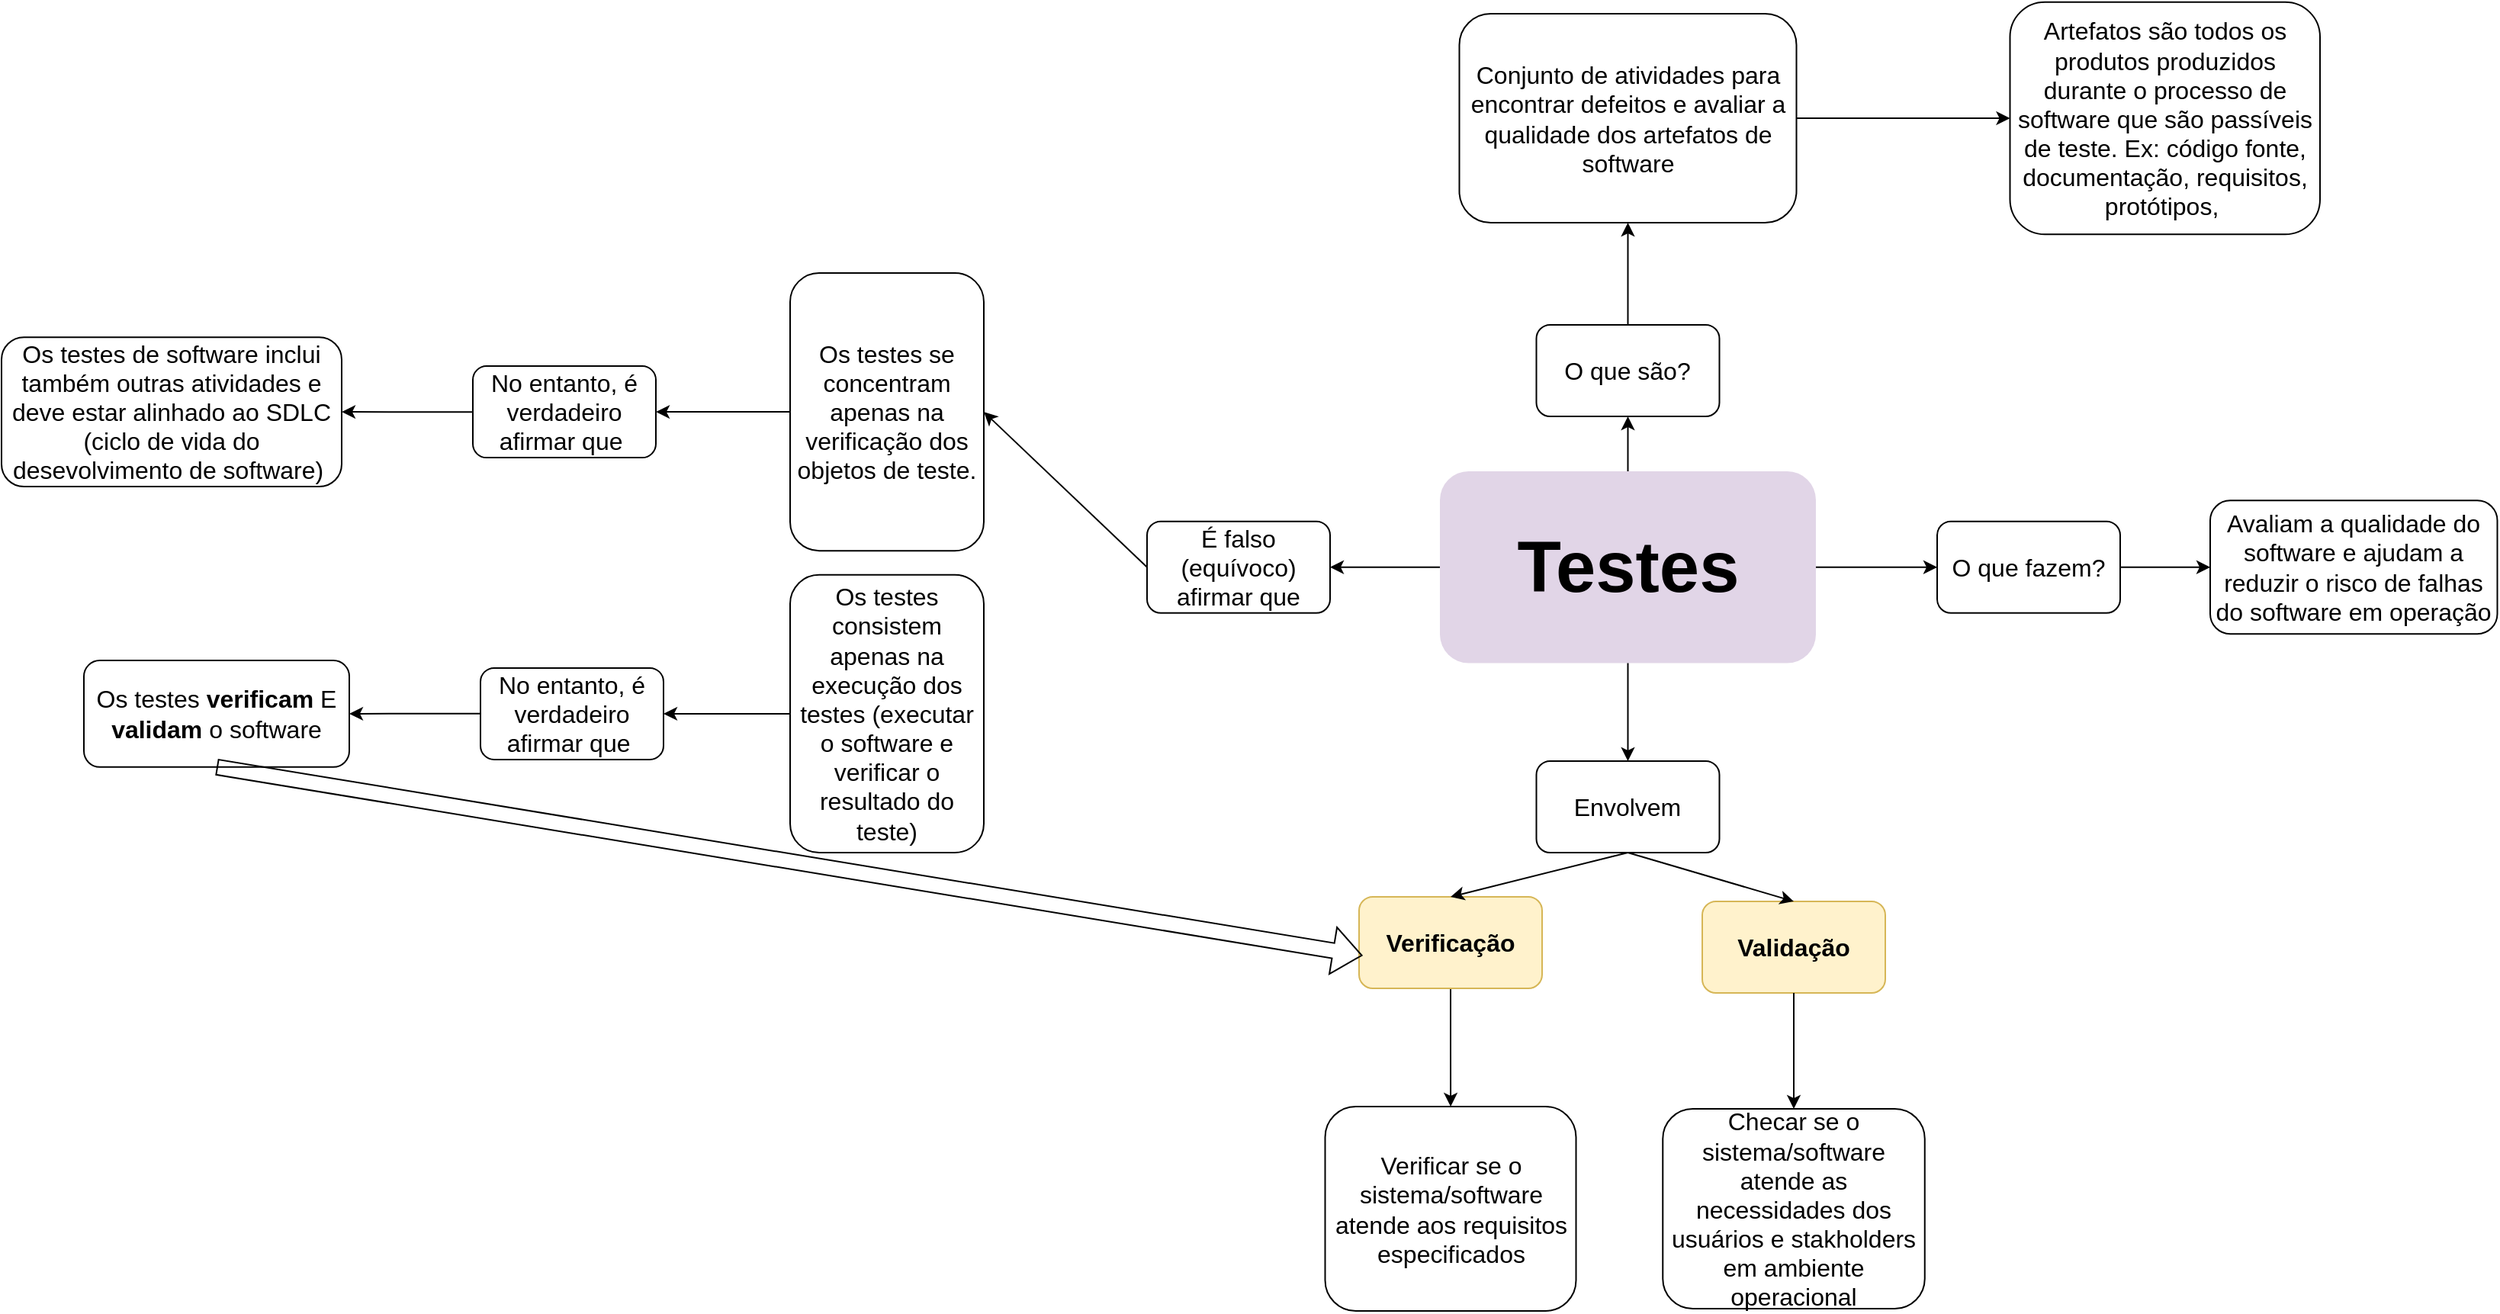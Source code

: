 <mxfile version="22.1.4" type="github">
  <diagram name="Subtopico1.1" id="Wj8ztN7IJlX-EeW_X8ED">
    <mxGraphModel dx="2816" dy="861" grid="0" gridSize="10" guides="1" tooltips="1" connect="1" arrows="1" fold="1" page="1" pageScale="1" pageWidth="1169" pageHeight="827" math="0" shadow="0">
      <root>
        <mxCell id="0" />
        <mxCell id="1" parent="0" />
        <mxCell id="Rf-HTqd8Ef8qsDdukX3X-1" style="edgeStyle=orthogonalEdgeStyle;rounded=0;orthogonalLoop=1;jettySize=auto;html=1;entryX=0.5;entryY=1;entryDx=0;entryDy=0;fontSize=16;" edge="1" parent="1" source="Rf-HTqd8Ef8qsDdukX3X-2" target="Rf-HTqd8Ef8qsDdukX3X-4">
          <mxGeometry relative="1" as="geometry">
            <mxPoint x="614.25" y="331.25" as="targetPoint" />
          </mxGeometry>
        </mxCell>
        <mxCell id="Rf-HTqd8Ef8qsDdukX3X-14" value="" style="edgeStyle=orthogonalEdgeStyle;rounded=0;orthogonalLoop=1;jettySize=auto;html=1;fontSize=16;entryX=0;entryY=0.5;entryDx=0;entryDy=0;" edge="1" parent="1" source="Rf-HTqd8Ef8qsDdukX3X-2" target="Rf-HTqd8Ef8qsDdukX3X-29">
          <mxGeometry relative="1" as="geometry">
            <mxPoint x="807.25" y="435.9" as="targetPoint" />
          </mxGeometry>
        </mxCell>
        <mxCell id="Rf-HTqd8Ef8qsDdukX3X-32" style="edgeStyle=orthogonalEdgeStyle;rounded=0;orthogonalLoop=1;jettySize=auto;html=1;exitX=0;exitY=0.5;exitDx=0;exitDy=0;entryX=1;entryY=0.5;entryDx=0;entryDy=0;" edge="1" parent="1" source="Rf-HTqd8Ef8qsDdukX3X-2" target="Rf-HTqd8Ef8qsDdukX3X-33">
          <mxGeometry relative="1" as="geometry">
            <mxPoint x="352.115" y="436" as="targetPoint" />
          </mxGeometry>
        </mxCell>
        <mxCell id="Rf-HTqd8Ef8qsDdukX3X-2" value="&lt;font style=&quot;font-size: 47px;&quot;&gt;Testes&lt;/font&gt;" style="rounded=1;whiteSpace=wrap;html=1;fillColor=#e1d5e7;strokeColor=none;fontSize=47;fontStyle=1" vertex="1" parent="1">
          <mxGeometry x="426" y="373" width="246.5" height="125.75" as="geometry" />
        </mxCell>
        <mxCell id="Rf-HTqd8Ef8qsDdukX3X-3" value="" style="edgeStyle=orthogonalEdgeStyle;rounded=0;orthogonalLoop=1;jettySize=auto;html=1;fontSize=16;" edge="1" parent="1" source="Rf-HTqd8Ef8qsDdukX3X-4" target="Rf-HTqd8Ef8qsDdukX3X-6">
          <mxGeometry relative="1" as="geometry" />
        </mxCell>
        <mxCell id="Rf-HTqd8Ef8qsDdukX3X-4" value="O que são?" style="whiteSpace=wrap;html=1;rounded=1;fontSize=16;" vertex="1" parent="1">
          <mxGeometry x="489.25" y="277" width="120" height="60" as="geometry" />
        </mxCell>
        <mxCell id="Rf-HTqd8Ef8qsDdukX3X-5" value="" style="edgeStyle=orthogonalEdgeStyle;rounded=0;orthogonalLoop=1;jettySize=auto;html=1;fontSize=16;" edge="1" parent="1" source="Rf-HTqd8Ef8qsDdukX3X-6" target="Rf-HTqd8Ef8qsDdukX3X-7">
          <mxGeometry relative="1" as="geometry" />
        </mxCell>
        <mxCell id="Rf-HTqd8Ef8qsDdukX3X-6" value="Conjunto de atividades para encontrar defeitos e avaliar a qualidade dos artefatos de software" style="whiteSpace=wrap;html=1;rounded=1;fontSize=16;" vertex="1" parent="1">
          <mxGeometry x="438.75" y="73" width="221" height="137" as="geometry" />
        </mxCell>
        <mxCell id="Rf-HTqd8Ef8qsDdukX3X-7" value="Artefatos são todos os produtos produzidos durante o processo de software que são passíveis de teste. Ex: código fonte, documentação, requisitos, protótipos,&amp;nbsp;" style="whiteSpace=wrap;html=1;rounded=1;fontSize=16;" vertex="1" parent="1">
          <mxGeometry x="799.75" y="65.38" width="203.25" height="152.25" as="geometry" />
        </mxCell>
        <mxCell id="Rf-HTqd8Ef8qsDdukX3X-17" value="Envolvem" style="whiteSpace=wrap;html=1;rounded=1;fontSize=16;" vertex="1" parent="1">
          <mxGeometry x="489.25" y="563" width="120" height="60" as="geometry" />
        </mxCell>
        <mxCell id="Rf-HTqd8Ef8qsDdukX3X-19" value="" style="endArrow=classic;html=1;rounded=0;exitX=0.5;exitY=1;exitDx=0;exitDy=0;entryX=0.5;entryY=0;entryDx=0;entryDy=0;fontSize=16;" edge="1" parent="1" source="Rf-HTqd8Ef8qsDdukX3X-2" target="Rf-HTqd8Ef8qsDdukX3X-17">
          <mxGeometry width="50" height="50" relative="1" as="geometry">
            <mxPoint x="573.75" y="605" as="sourcePoint" />
            <mxPoint x="623.75" y="555" as="targetPoint" />
          </mxGeometry>
        </mxCell>
        <mxCell id="Rf-HTqd8Ef8qsDdukX3X-25" value="" style="edgeStyle=orthogonalEdgeStyle;rounded=0;orthogonalLoop=1;jettySize=auto;html=1;" edge="1" parent="1" source="Rf-HTqd8Ef8qsDdukX3X-20" target="Rf-HTqd8Ef8qsDdukX3X-24">
          <mxGeometry relative="1" as="geometry" />
        </mxCell>
        <mxCell id="Rf-HTqd8Ef8qsDdukX3X-20" value="&lt;b&gt;Verificação&lt;/b&gt;" style="whiteSpace=wrap;html=1;rounded=1;fontSize=16;fillColor=#fff2cc;strokeColor=#d6b656;" vertex="1" parent="1">
          <mxGeometry x="373" y="652" width="120" height="60" as="geometry" />
        </mxCell>
        <mxCell id="Rf-HTqd8Ef8qsDdukX3X-21" value="" style="endArrow=classic;html=1;rounded=0;entryX=0.5;entryY=0;entryDx=0;entryDy=0;exitX=0.5;exitY=1;exitDx=0;exitDy=0;fontSize=16;" edge="1" parent="1" target="Rf-HTqd8Ef8qsDdukX3X-20" source="Rf-HTqd8Ef8qsDdukX3X-17">
          <mxGeometry width="50" height="50" relative="1" as="geometry">
            <mxPoint x="549" y="620" as="sourcePoint" />
            <mxPoint x="623.75" y="682" as="targetPoint" />
          </mxGeometry>
        </mxCell>
        <mxCell id="Rf-HTqd8Ef8qsDdukX3X-22" value="&lt;b&gt;Validação&lt;/b&gt;" style="whiteSpace=wrap;html=1;rounded=1;fontSize=16;fillColor=#fff2cc;strokeColor=#d6b656;" vertex="1" parent="1">
          <mxGeometry x="598" y="655" width="120" height="60" as="geometry" />
        </mxCell>
        <mxCell id="Rf-HTqd8Ef8qsDdukX3X-23" value="" style="endArrow=classic;html=1;rounded=0;entryX=0.5;entryY=0;entryDx=0;entryDy=0;exitX=0.5;exitY=1;exitDx=0;exitDy=0;fontSize=16;" edge="1" parent="1" target="Rf-HTqd8Ef8qsDdukX3X-22" source="Rf-HTqd8Ef8qsDdukX3X-17">
          <mxGeometry width="50" height="50" relative="1" as="geometry">
            <mxPoint x="593.25" y="623" as="sourcePoint" />
            <mxPoint x="835.75" y="699" as="targetPoint" />
          </mxGeometry>
        </mxCell>
        <mxCell id="Rf-HTqd8Ef8qsDdukX3X-24" value="Verificar se o sistema/software atende aos requisitos especificados" style="whiteSpace=wrap;html=1;fontSize=16;rounded=1;" vertex="1" parent="1">
          <mxGeometry x="350.75" y="789.5" width="164.5" height="134" as="geometry" />
        </mxCell>
        <mxCell id="Rf-HTqd8Ef8qsDdukX3X-26" value="" style="edgeStyle=orthogonalEdgeStyle;rounded=0;orthogonalLoop=1;jettySize=auto;html=1;exitX=0.5;exitY=1;exitDx=0;exitDy=0;" edge="1" parent="1" target="Rf-HTqd8Ef8qsDdukX3X-27" source="Rf-HTqd8Ef8qsDdukX3X-22">
          <mxGeometry relative="1" as="geometry">
            <mxPoint x="665.5" y="721" as="sourcePoint" />
          </mxGeometry>
        </mxCell>
        <mxCell id="Rf-HTqd8Ef8qsDdukX3X-27" value="Checar se o sistema/software atende as necessidades dos usuários e stakholders em ambiente operacional" style="whiteSpace=wrap;html=1;fontSize=16;rounded=1;" vertex="1" parent="1">
          <mxGeometry x="572.13" y="791" width="171.75" height="131" as="geometry" />
        </mxCell>
        <mxCell id="Rf-HTqd8Ef8qsDdukX3X-28" value="Avaliam a qualidade do software e ajudam a reduzir o risco de falhas do software em operação" style="whiteSpace=wrap;html=1;rounded=1;fontSize=16;" vertex="1" parent="1">
          <mxGeometry x="931" y="392.13" width="188.25" height="87.5" as="geometry" />
        </mxCell>
        <mxCell id="Rf-HTqd8Ef8qsDdukX3X-30" style="edgeStyle=orthogonalEdgeStyle;rounded=0;orthogonalLoop=1;jettySize=auto;html=1;exitX=1;exitY=0.5;exitDx=0;exitDy=0;entryX=0;entryY=0.5;entryDx=0;entryDy=0;" edge="1" parent="1" source="Rf-HTqd8Ef8qsDdukX3X-29" target="Rf-HTqd8Ef8qsDdukX3X-28">
          <mxGeometry relative="1" as="geometry" />
        </mxCell>
        <mxCell id="Rf-HTqd8Ef8qsDdukX3X-29" value="O que fazem?" style="whiteSpace=wrap;html=1;rounded=1;fontSize=16;" vertex="1" parent="1">
          <mxGeometry x="752" y="405.87" width="120" height="60" as="geometry" />
        </mxCell>
        <mxCell id="Rf-HTqd8Ef8qsDdukX3X-33" value="É falso (equívoco) afirmar que" style="whiteSpace=wrap;html=1;rounded=1;fontSize=16;" vertex="1" parent="1">
          <mxGeometry x="234" y="405.88" width="120" height="60" as="geometry" />
        </mxCell>
        <mxCell id="Rf-HTqd8Ef8qsDdukX3X-47" style="edgeStyle=orthogonalEdgeStyle;rounded=0;orthogonalLoop=1;jettySize=auto;html=1;entryX=1;entryY=0.5;entryDx=0;entryDy=0;" edge="1" parent="1" source="Rf-HTqd8Ef8qsDdukX3X-34" target="Rf-HTqd8Ef8qsDdukX3X-42">
          <mxGeometry relative="1" as="geometry" />
        </mxCell>
        <mxCell id="Rf-HTqd8Ef8qsDdukX3X-34" value="Os testes consistem apenas na execução dos testes (executar o software e verificar o resultado do teste)" style="whiteSpace=wrap;html=1;fontSize=16;rounded=1;" vertex="1" parent="1">
          <mxGeometry y="440.88" width="127" height="182.12" as="geometry" />
        </mxCell>
        <mxCell id="Rf-HTqd8Ef8qsDdukX3X-37" value="" style="endArrow=classic;html=1;rounded=0;exitX=0;exitY=0.5;exitDx=0;exitDy=0;fontSize=16;entryX=1;entryY=0.5;entryDx=0;entryDy=0;" edge="1" parent="1" source="Rf-HTqd8Ef8qsDdukX3X-33" target="Rf-HTqd8Ef8qsDdukX3X-40">
          <mxGeometry width="50" height="50" relative="1" as="geometry">
            <mxPoint x="243" y="337" as="sourcePoint" />
            <mxPoint x="138" y="328" as="targetPoint" />
          </mxGeometry>
        </mxCell>
        <mxCell id="Rf-HTqd8Ef8qsDdukX3X-40" value="Os testes se concentram apenas na verificação dos objetos de teste." style="whiteSpace=wrap;html=1;fontSize=16;rounded=1;" vertex="1" parent="1">
          <mxGeometry y="243" width="127" height="182.12" as="geometry" />
        </mxCell>
        <mxCell id="Rf-HTqd8Ef8qsDdukX3X-51" value="" style="edgeStyle=orthogonalEdgeStyle;rounded=0;orthogonalLoop=1;jettySize=auto;html=1;" edge="1" parent="1" source="Rf-HTqd8Ef8qsDdukX3X-42" target="Rf-HTqd8Ef8qsDdukX3X-50">
          <mxGeometry relative="1" as="geometry" />
        </mxCell>
        <mxCell id="Rf-HTqd8Ef8qsDdukX3X-42" value="No entanto, é verdadeiro afirmar que&amp;nbsp;" style="whiteSpace=wrap;html=1;fontSize=16;rounded=1;" vertex="1" parent="1">
          <mxGeometry x="-203" y="501.94" width="120" height="60" as="geometry" />
        </mxCell>
        <mxCell id="Rf-HTqd8Ef8qsDdukX3X-44" value="" style="endArrow=classic;html=1;rounded=0;fontSize=16;exitX=0;exitY=0.5;exitDx=0;exitDy=0;entryX=1;entryY=0.5;entryDx=0;entryDy=0;" edge="1" parent="1" source="Rf-HTqd8Ef8qsDdukX3X-40" target="Rf-HTqd8Ef8qsDdukX3X-46">
          <mxGeometry width="50" height="50" relative="1" as="geometry">
            <mxPoint x="3.14" y="356.88" as="sourcePoint" />
            <mxPoint x="-191" y="330" as="targetPoint" />
            <Array as="points" />
          </mxGeometry>
        </mxCell>
        <mxCell id="Rf-HTqd8Ef8qsDdukX3X-49" value="" style="edgeStyle=orthogonalEdgeStyle;rounded=0;orthogonalLoop=1;jettySize=auto;html=1;" edge="1" parent="1" source="Rf-HTqd8Ef8qsDdukX3X-46" target="Rf-HTqd8Ef8qsDdukX3X-48">
          <mxGeometry relative="1" as="geometry" />
        </mxCell>
        <mxCell id="Rf-HTqd8Ef8qsDdukX3X-46" value="No entanto, é verdadeiro afirmar que&amp;nbsp;" style="whiteSpace=wrap;html=1;fontSize=16;rounded=1;" vertex="1" parent="1">
          <mxGeometry x="-208" y="304.06" width="120" height="60" as="geometry" />
        </mxCell>
        <mxCell id="Rf-HTqd8Ef8qsDdukX3X-48" value="Os testes de software inclui também outras atividades e deve estar alinhado ao SDLC (ciclo de vida do desevolvimento de software)&amp;nbsp;" style="whiteSpace=wrap;html=1;fontSize=16;rounded=1;" vertex="1" parent="1">
          <mxGeometry x="-517" y="285.09" width="223" height="97.94" as="geometry" />
        </mxCell>
        <mxCell id="Rf-HTqd8Ef8qsDdukX3X-50" value="Os testes &lt;b&gt;verificam &lt;/b&gt;E &lt;b&gt;validam&lt;/b&gt; o software" style="whiteSpace=wrap;html=1;fontSize=16;rounded=1;" vertex="1" parent="1">
          <mxGeometry x="-463" y="496.97" width="174" height="69.94" as="geometry" />
        </mxCell>
        <mxCell id="Rf-HTqd8Ef8qsDdukX3X-52" value="" style="shape=flexArrow;endArrow=classic;html=1;rounded=0;exitX=0.5;exitY=1;exitDx=0;exitDy=0;entryX=0.019;entryY=0.641;entryDx=0;entryDy=0;entryPerimeter=0;" edge="1" parent="1" source="Rf-HTqd8Ef8qsDdukX3X-50" target="Rf-HTqd8Ef8qsDdukX3X-20">
          <mxGeometry width="50" height="50" relative="1" as="geometry">
            <mxPoint x="-122" y="670" as="sourcePoint" />
            <mxPoint x="-72" y="620" as="targetPoint" />
          </mxGeometry>
        </mxCell>
      </root>
    </mxGraphModel>
  </diagram>
</mxfile>
